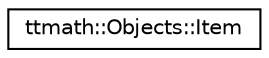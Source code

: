 digraph "Graphical Class Hierarchy"
{
 // LATEX_PDF_SIZE
  edge [fontname="Helvetica",fontsize="10",labelfontname="Helvetica",labelfontsize="10"];
  node [fontname="Helvetica",fontsize="10",shape=record];
  rankdir="LR";
  Node0 [label="ttmath::Objects::Item",height=0.2,width=0.4,color="black", fillcolor="white", style="filled",URL="$structttmath_1_1_objects_1_1_item.html",tooltip=" "];
}
